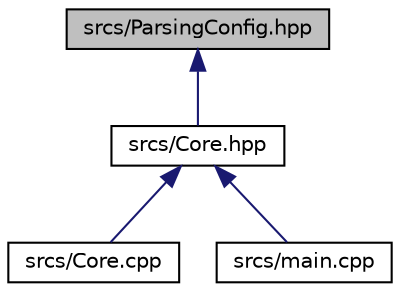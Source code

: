 digraph "srcs/ParsingConfig.hpp"
{
  edge [fontname="Helvetica",fontsize="10",labelfontname="Helvetica",labelfontsize="10"];
  node [fontname="Helvetica",fontsize="10",shape=record];
  Node4 [label="srcs/ParsingConfig.hpp",height=0.2,width=0.4,color="black", fillcolor="grey75", style="filled", fontcolor="black"];
  Node4 -> Node5 [dir="back",color="midnightblue",fontsize="10",style="solid",fontname="Helvetica"];
  Node5 [label="srcs/Core.hpp",height=0.2,width=0.4,color="black", fillcolor="white", style="filled",URL="$_core_8hpp.html"];
  Node5 -> Node6 [dir="back",color="midnightblue",fontsize="10",style="solid",fontname="Helvetica"];
  Node6 [label="srcs/Core.cpp",height=0.2,width=0.4,color="black", fillcolor="white", style="filled",URL="$_core_8cpp.html"];
  Node5 -> Node7 [dir="back",color="midnightblue",fontsize="10",style="solid",fontname="Helvetica"];
  Node7 [label="srcs/main.cpp",height=0.2,width=0.4,color="black", fillcolor="white", style="filled",URL="$main_8cpp.html"];
}
